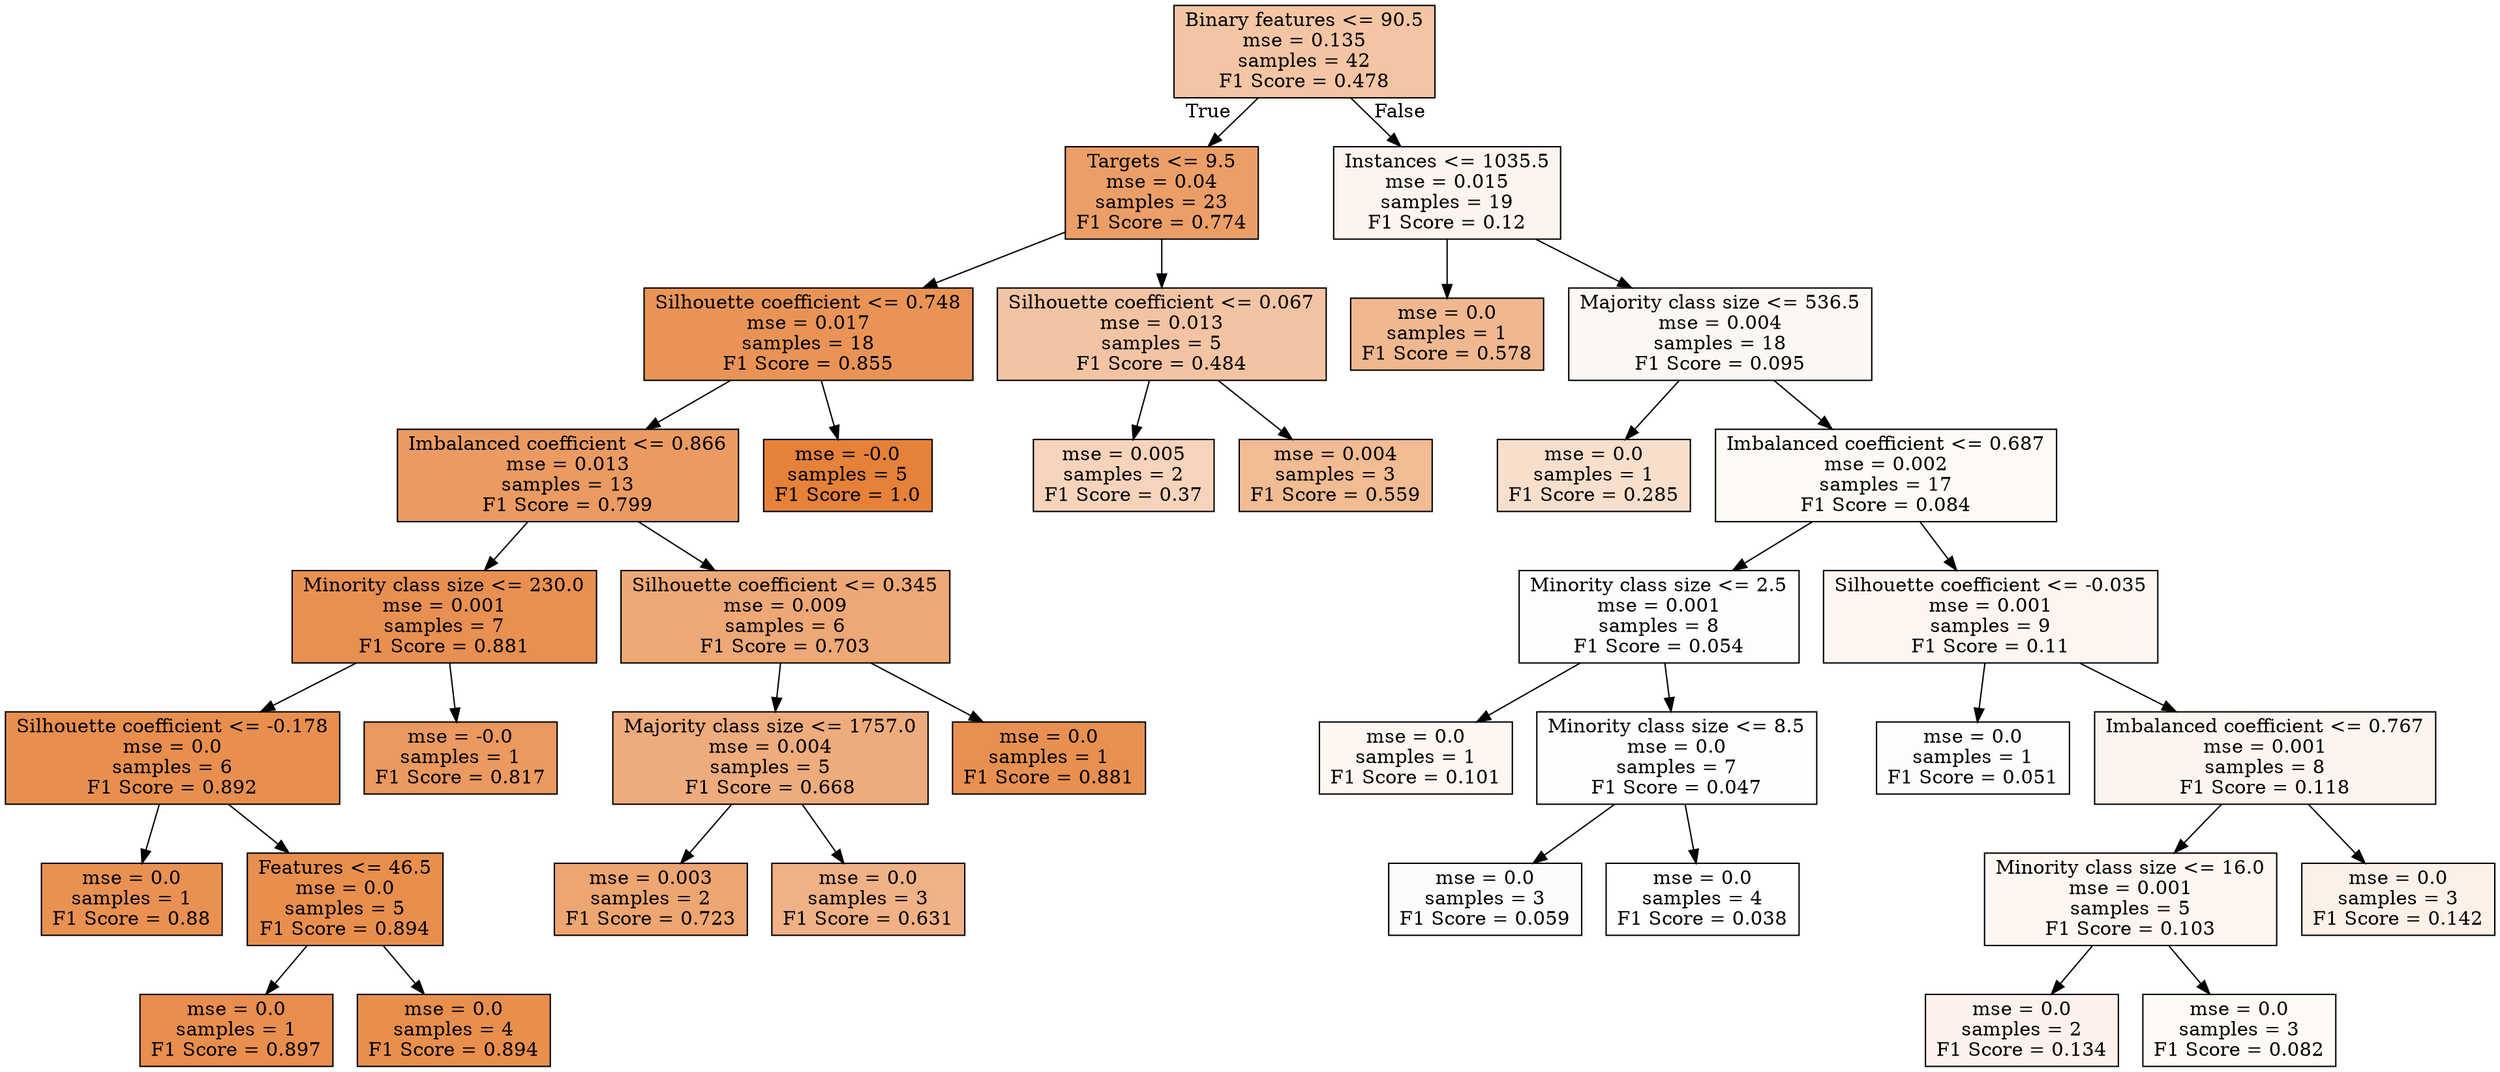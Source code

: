 digraph Tree {
node [shape=box, style="filled", color="black"] ;
0 [label="Binary features <= 90.5\nmse = 0.135\nsamples = 42\nF1 Score = 0.478", fillcolor="#e5813975"] ;
1 [label="Targets <= 9.5\nmse = 0.04\nsamples = 23\nF1 Score = 0.774", fillcolor="#e58139c3"] ;
0 -> 1 [labeldistance=2.5, labelangle=45, headlabel="True"] ;
2 [label="Silhouette coefficient <= 0.748\nmse = 0.017\nsamples = 18\nF1 Score = 0.855", fillcolor="#e58139d9"] ;
1 -> 2 ;
3 [label="Imbalanced coefficient <= 0.866\nmse = 0.013\nsamples = 13\nF1 Score = 0.799", fillcolor="#e58139ca"] ;
2 -> 3 ;
4 [label="Minority class size <= 230.0\nmse = 0.001\nsamples = 7\nF1 Score = 0.881", fillcolor="#e58139e0"] ;
3 -> 4 ;
5 [label="Silhouette coefficient <= -0.178\nmse = 0.0\nsamples = 6\nF1 Score = 0.892", fillcolor="#e58139e2"] ;
4 -> 5 ;
6 [label="mse = 0.0\nsamples = 1\nF1 Score = 0.88", fillcolor="#e58139df"] ;
5 -> 6 ;
7 [label="Features <= 46.5\nmse = 0.0\nsamples = 5\nF1 Score = 0.894", fillcolor="#e58139e3"] ;
5 -> 7 ;
8 [label="mse = 0.0\nsamples = 1\nF1 Score = 0.897", fillcolor="#e58139e4"] ;
7 -> 8 ;
9 [label="mse = 0.0\nsamples = 4\nF1 Score = 0.894", fillcolor="#e58139e3"] ;
7 -> 9 ;
10 [label="mse = -0.0\nsamples = 1\nF1 Score = 0.817", fillcolor="#e58139ce"] ;
4 -> 10 ;
11 [label="Silhouette coefficient <= 0.345\nmse = 0.009\nsamples = 6\nF1 Score = 0.703", fillcolor="#e58139b0"] ;
3 -> 11 ;
12 [label="Majority class size <= 1757.0\nmse = 0.004\nsamples = 5\nF1 Score = 0.668", fillcolor="#e58139a7"] ;
11 -> 12 ;
13 [label="mse = 0.003\nsamples = 2\nF1 Score = 0.723", fillcolor="#e58139b6"] ;
12 -> 13 ;
14 [label="mse = 0.0\nsamples = 3\nF1 Score = 0.631", fillcolor="#e581399d"] ;
12 -> 14 ;
15 [label="mse = 0.0\nsamples = 1\nF1 Score = 0.881", fillcolor="#e58139e0"] ;
11 -> 15 ;
16 [label="mse = -0.0\nsamples = 5\nF1 Score = 1.0", fillcolor="#e58139ff"] ;
2 -> 16 ;
17 [label="Silhouette coefficient <= 0.067\nmse = 0.013\nsamples = 5\nF1 Score = 0.484", fillcolor="#e5813976"] ;
1 -> 17 ;
18 [label="mse = 0.005\nsamples = 2\nF1 Score = 0.37", fillcolor="#e5813958"] ;
17 -> 18 ;
19 [label="mse = 0.004\nsamples = 3\nF1 Score = 0.559", fillcolor="#e581398a"] ;
17 -> 19 ;
20 [label="Instances <= 1035.5\nmse = 0.015\nsamples = 19\nF1 Score = 0.12", fillcolor="#e5813916"] ;
0 -> 20 [labeldistance=2.5, labelangle=-45, headlabel="False"] ;
21 [label="mse = 0.0\nsamples = 1\nF1 Score = 0.578", fillcolor="#e581398f"] ;
20 -> 21 ;
22 [label="Majority class size <= 536.5\nmse = 0.004\nsamples = 18\nF1 Score = 0.095", fillcolor="#e581390f"] ;
20 -> 22 ;
23 [label="mse = 0.0\nsamples = 1\nF1 Score = 0.285", fillcolor="#e5813941"] ;
22 -> 23 ;
24 [label="Imbalanced coefficient <= 0.687\nmse = 0.002\nsamples = 17\nF1 Score = 0.084", fillcolor="#e581390c"] ;
22 -> 24 ;
25 [label="Minority class size <= 2.5\nmse = 0.001\nsamples = 8\nF1 Score = 0.054", fillcolor="#e5813904"] ;
24 -> 25 ;
26 [label="mse = 0.0\nsamples = 1\nF1 Score = 0.101", fillcolor="#e5813911"] ;
25 -> 26 ;
27 [label="Minority class size <= 8.5\nmse = 0.0\nsamples = 7\nF1 Score = 0.047", fillcolor="#e5813902"] ;
25 -> 27 ;
28 [label="mse = 0.0\nsamples = 3\nF1 Score = 0.059", fillcolor="#e5813905"] ;
27 -> 28 ;
29 [label="mse = 0.0\nsamples = 4\nF1 Score = 0.038", fillcolor="#e5813900"] ;
27 -> 29 ;
30 [label="Silhouette coefficient <= -0.035\nmse = 0.001\nsamples = 9\nF1 Score = 0.11", fillcolor="#e5813913"] ;
24 -> 30 ;
31 [label="mse = 0.0\nsamples = 1\nF1 Score = 0.051", fillcolor="#e5813903"] ;
30 -> 31 ;
32 [label="Imbalanced coefficient <= 0.767\nmse = 0.001\nsamples = 8\nF1 Score = 0.118", fillcolor="#e5813915"] ;
30 -> 32 ;
33 [label="Minority class size <= 16.0\nmse = 0.001\nsamples = 5\nF1 Score = 0.103", fillcolor="#e5813911"] ;
32 -> 33 ;
34 [label="mse = 0.0\nsamples = 2\nF1 Score = 0.134", fillcolor="#e5813919"] ;
33 -> 34 ;
35 [label="mse = 0.0\nsamples = 3\nF1 Score = 0.082", fillcolor="#e581390c"] ;
33 -> 35 ;
36 [label="mse = 0.0\nsamples = 3\nF1 Score = 0.142", fillcolor="#e581391c"] ;
32 -> 36 ;
}